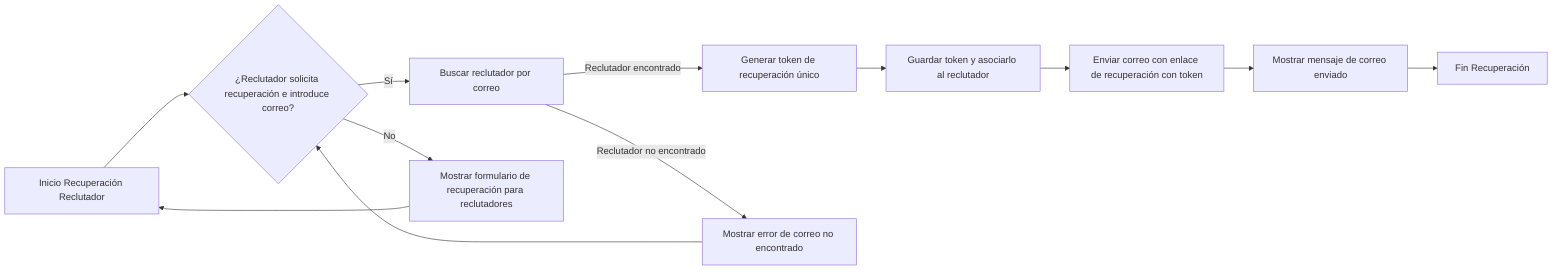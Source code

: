 graph LR
    A[Inicio Recuperación Reclutador] --> B{¿Reclutador solicita recuperación e introduce correo?};
    B -- Sí --> C[Buscar reclutador por correo];
    C -- Reclutador encontrado --> D[Generar token de recuperación único];
    D --> E[Guardar token y asociarlo al reclutador];
    E --> F[Enviar correo con enlace de recuperación con token];
    F --> G[Mostrar mensaje de correo enviado];
    G --> H[Fin Recuperación];
    C -- Reclutador no encontrado --> I[Mostrar error de correo no encontrado];
    I --> B;
    B -- No --> J[Mostrar formulario de recuperación para reclutadores];
    J --> A;